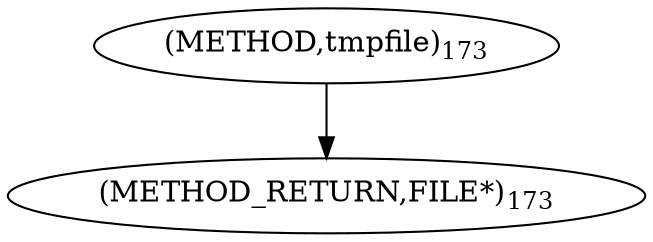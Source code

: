 digraph "tmpfile" {  
"30121" [label = <(METHOD,tmpfile)<SUB>173</SUB>> ]
"30123" [label = <(METHOD_RETURN,FILE*)<SUB>173</SUB>> ]
  "30121" -> "30123" 
}
